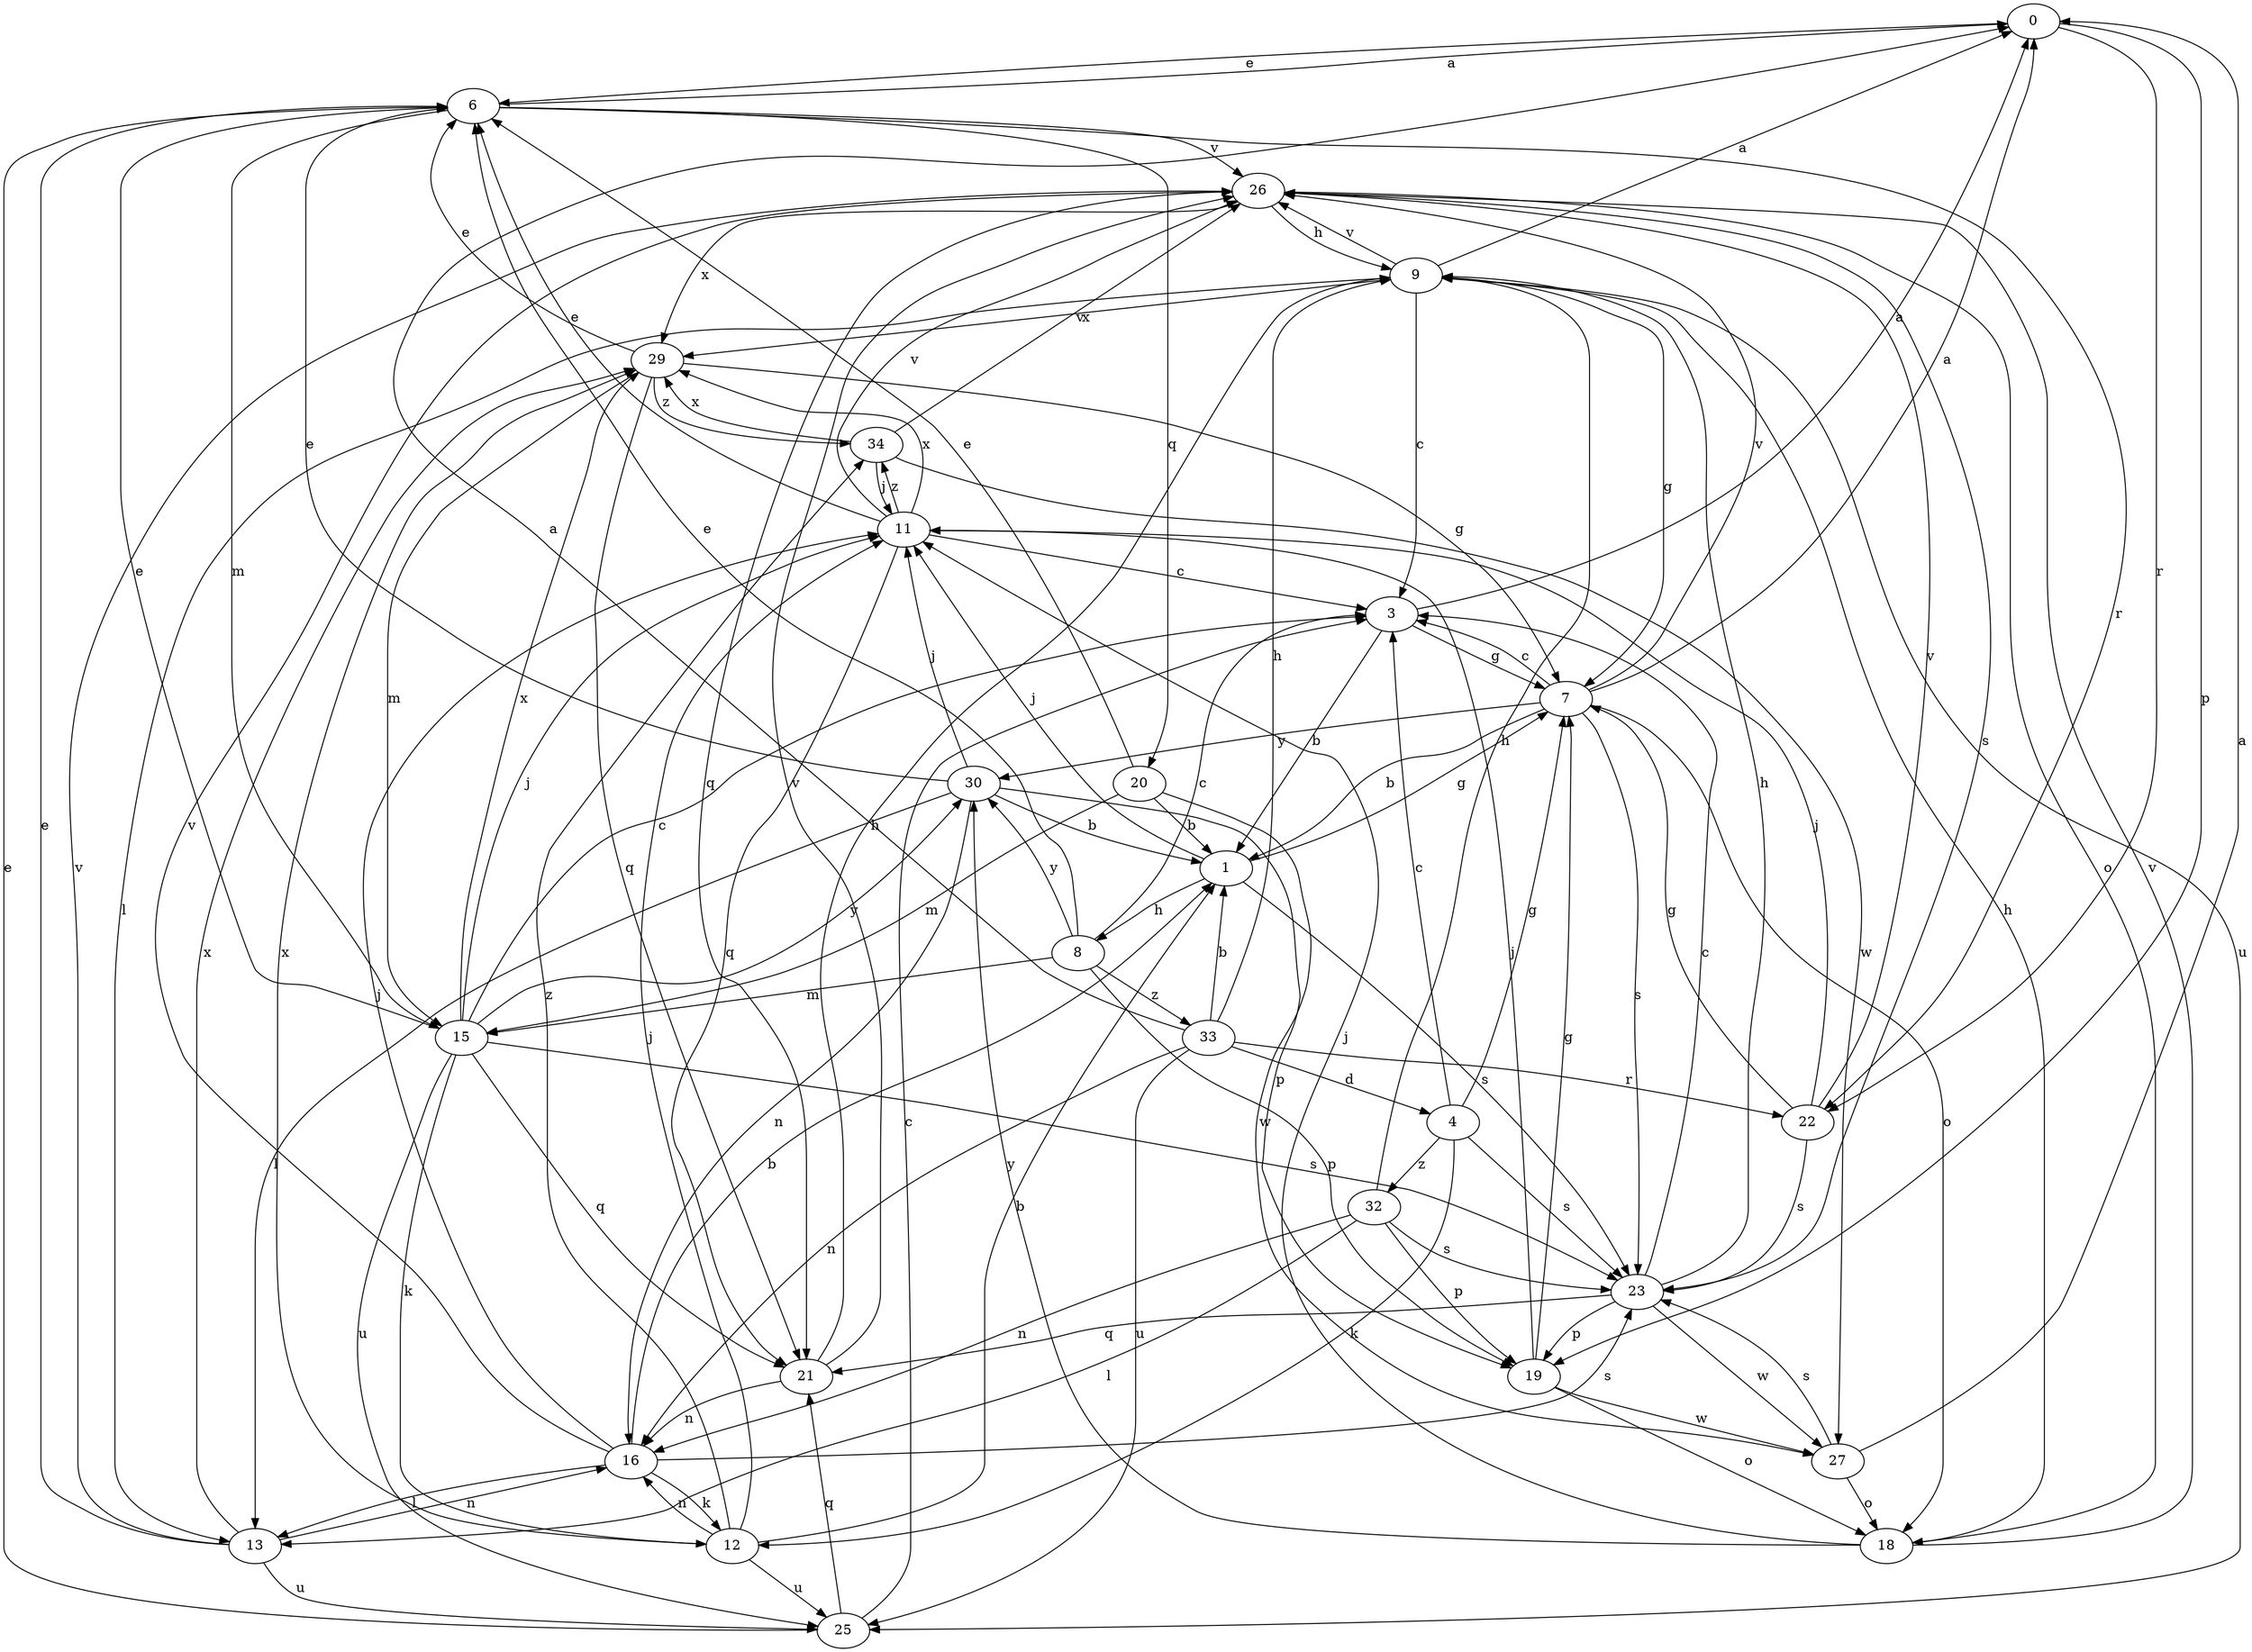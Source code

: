 strict digraph  {
0;
1;
3;
4;
6;
7;
8;
9;
11;
12;
13;
15;
16;
18;
19;
20;
21;
22;
23;
25;
26;
27;
29;
30;
32;
33;
34;
0 -> 6  [label=e];
0 -> 19  [label=p];
0 -> 22  [label=r];
1 -> 7  [label=g];
1 -> 8  [label=h];
1 -> 11  [label=j];
1 -> 23  [label=s];
3 -> 0  [label=a];
3 -> 1  [label=b];
3 -> 7  [label=g];
4 -> 3  [label=c];
4 -> 7  [label=g];
4 -> 12  [label=k];
4 -> 23  [label=s];
4 -> 32  [label=z];
6 -> 0  [label=a];
6 -> 15  [label=m];
6 -> 20  [label=q];
6 -> 22  [label=r];
6 -> 26  [label=v];
7 -> 0  [label=a];
7 -> 1  [label=b];
7 -> 3  [label=c];
7 -> 18  [label=o];
7 -> 23  [label=s];
7 -> 26  [label=v];
7 -> 30  [label=y];
8 -> 3  [label=c];
8 -> 6  [label=e];
8 -> 15  [label=m];
8 -> 19  [label=p];
8 -> 30  [label=y];
8 -> 33  [label=z];
9 -> 0  [label=a];
9 -> 3  [label=c];
9 -> 7  [label=g];
9 -> 13  [label=l];
9 -> 25  [label=u];
9 -> 26  [label=v];
9 -> 29  [label=x];
11 -> 3  [label=c];
11 -> 6  [label=e];
11 -> 21  [label=q];
11 -> 26  [label=v];
11 -> 29  [label=x];
11 -> 34  [label=z];
12 -> 1  [label=b];
12 -> 11  [label=j];
12 -> 16  [label=n];
12 -> 25  [label=u];
12 -> 29  [label=x];
12 -> 34  [label=z];
13 -> 6  [label=e];
13 -> 16  [label=n];
13 -> 25  [label=u];
13 -> 26  [label=v];
13 -> 29  [label=x];
15 -> 3  [label=c];
15 -> 6  [label=e];
15 -> 11  [label=j];
15 -> 12  [label=k];
15 -> 21  [label=q];
15 -> 23  [label=s];
15 -> 25  [label=u];
15 -> 29  [label=x];
15 -> 30  [label=y];
16 -> 1  [label=b];
16 -> 11  [label=j];
16 -> 12  [label=k];
16 -> 13  [label=l];
16 -> 23  [label=s];
16 -> 26  [label=v];
18 -> 9  [label=h];
18 -> 11  [label=j];
18 -> 26  [label=v];
18 -> 30  [label=y];
19 -> 7  [label=g];
19 -> 11  [label=j];
19 -> 18  [label=o];
19 -> 27  [label=w];
20 -> 1  [label=b];
20 -> 6  [label=e];
20 -> 15  [label=m];
20 -> 27  [label=w];
21 -> 9  [label=h];
21 -> 16  [label=n];
21 -> 26  [label=v];
22 -> 7  [label=g];
22 -> 11  [label=j];
22 -> 23  [label=s];
22 -> 26  [label=v];
23 -> 3  [label=c];
23 -> 9  [label=h];
23 -> 19  [label=p];
23 -> 21  [label=q];
23 -> 27  [label=w];
25 -> 3  [label=c];
25 -> 6  [label=e];
25 -> 21  [label=q];
26 -> 9  [label=h];
26 -> 18  [label=o];
26 -> 21  [label=q];
26 -> 23  [label=s];
26 -> 29  [label=x];
27 -> 0  [label=a];
27 -> 18  [label=o];
27 -> 23  [label=s];
29 -> 6  [label=e];
29 -> 7  [label=g];
29 -> 15  [label=m];
29 -> 21  [label=q];
29 -> 34  [label=z];
30 -> 1  [label=b];
30 -> 6  [label=e];
30 -> 11  [label=j];
30 -> 13  [label=l];
30 -> 16  [label=n];
30 -> 19  [label=p];
32 -> 9  [label=h];
32 -> 13  [label=l];
32 -> 16  [label=n];
32 -> 19  [label=p];
32 -> 23  [label=s];
33 -> 0  [label=a];
33 -> 1  [label=b];
33 -> 4  [label=d];
33 -> 9  [label=h];
33 -> 16  [label=n];
33 -> 22  [label=r];
33 -> 25  [label=u];
34 -> 11  [label=j];
34 -> 26  [label=v];
34 -> 27  [label=w];
34 -> 29  [label=x];
}
